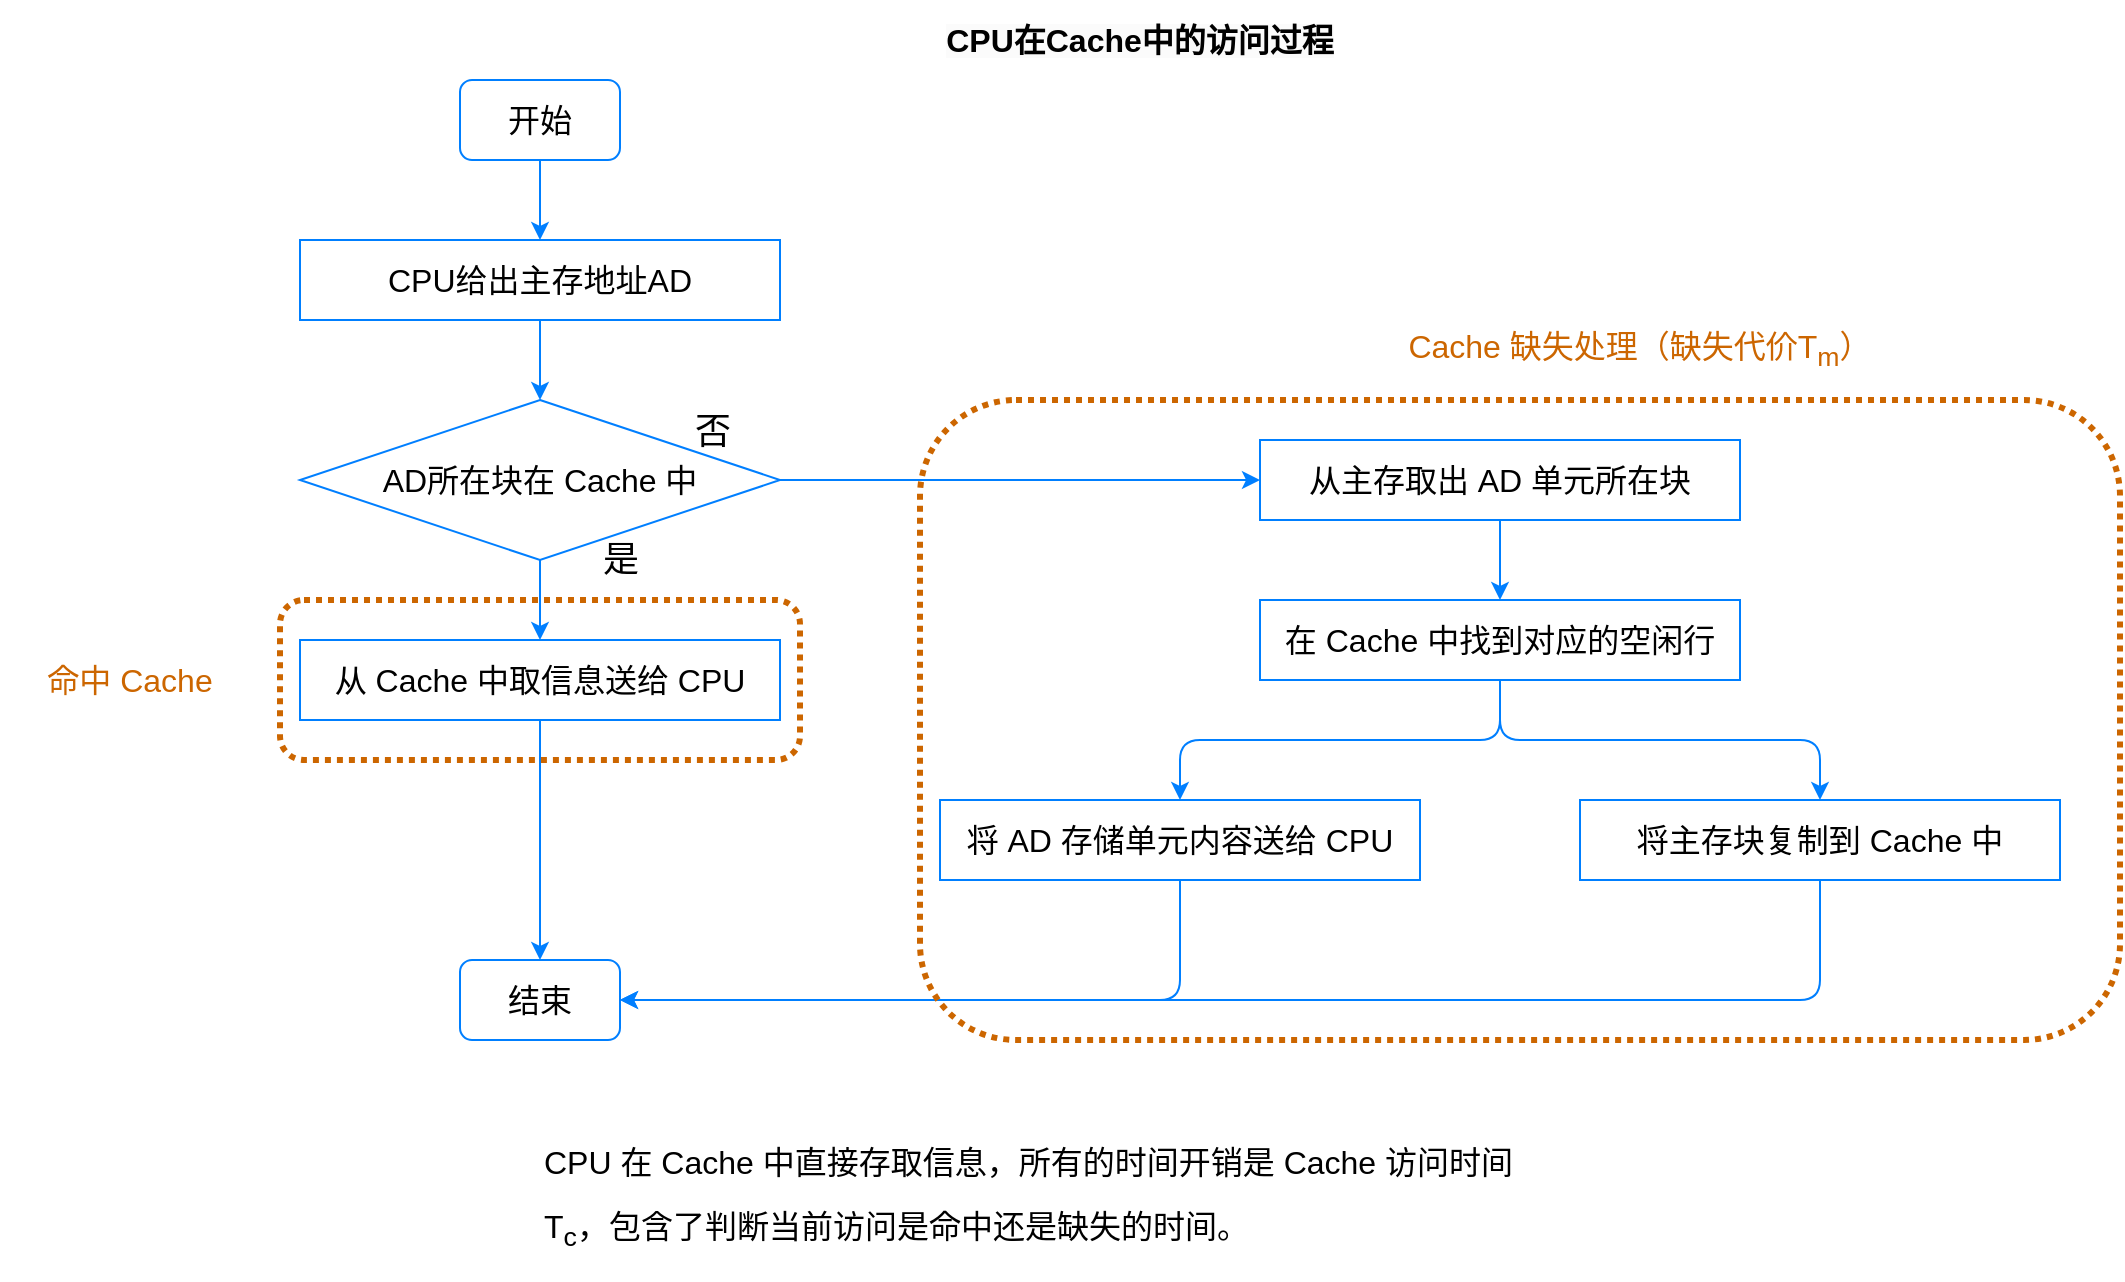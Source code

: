 <mxfile>
    <diagram id="t1nOtfUGTPPxAUJrnOpC" name="Page-1">
        <mxGraphModel dx="985" dy="647" grid="1" gridSize="10" guides="1" tooltips="1" connect="1" arrows="1" fold="1" page="1" pageScale="1" pageWidth="1200" pageHeight="1920" math="0" shadow="0">
            <root>
                <mxCell id="0"/>
                <mxCell id="1" parent="0"/>
                <mxCell id="6" style="edgeStyle=none;html=1;exitX=0.5;exitY=1;exitDx=0;exitDy=0;entryX=0.5;entryY=0;entryDx=0;entryDy=0;strokeColor=#007FFF;" edge="1" parent="1" source="2" target="5">
                    <mxGeometry relative="1" as="geometry"/>
                </mxCell>
                <mxCell id="2" value="&lt;font style=&quot;font-size: 16px;&quot;&gt;开始&lt;/font&gt;" style="rounded=1;whiteSpace=wrap;html=1;strokeColor=#007FFF;" vertex="1" parent="1">
                    <mxGeometry x="520" y="240" width="80" height="40" as="geometry"/>
                </mxCell>
                <mxCell id="4" value="&lt;span style=&quot;color: rgb(0, 0, 0); font-family: Helvetica; font-style: normal; font-variant-ligatures: normal; font-variant-caps: normal; letter-spacing: normal; orphans: 2; text-align: left; text-indent: 0px; text-transform: none; widows: 2; word-spacing: 0px; -webkit-text-stroke-width: 0px; white-space: normal; background-color: rgb(251, 251, 251); text-decoration-thickness: initial; text-decoration-style: initial; text-decoration-color: initial; float: none; display: inline !important;&quot;&gt;&lt;b&gt;CPU在Cache中的访问过程&lt;/b&gt;&lt;/span&gt;" style="text;html=1;align=center;verticalAlign=middle;whiteSpace=wrap;rounded=0;fontSize=16;" vertex="1" parent="1">
                    <mxGeometry x="690" y="200" width="340" height="40" as="geometry"/>
                </mxCell>
                <mxCell id="11" style="edgeStyle=none;html=1;exitX=0.5;exitY=1;exitDx=0;exitDy=0;entryX=0.5;entryY=0;entryDx=0;entryDy=0;strokeColor=#007FFF;" edge="1" parent="1" source="5" target="7">
                    <mxGeometry relative="1" as="geometry"/>
                </mxCell>
                <mxCell id="5" value="&lt;font style=&quot;font-size: 16px;&quot;&gt;CPU给出主存地址AD&lt;/font&gt;" style="rounded=0;whiteSpace=wrap;html=1;strokeColor=#007FFF;" vertex="1" parent="1">
                    <mxGeometry x="440" y="320" width="240" height="40" as="geometry"/>
                </mxCell>
                <mxCell id="12" style="edgeStyle=none;html=1;exitX=0.5;exitY=1;exitDx=0;exitDy=0;entryX=0.5;entryY=0;entryDx=0;entryDy=0;strokeColor=#007FFF;" edge="1" parent="1" source="7" target="8">
                    <mxGeometry relative="1" as="geometry"/>
                </mxCell>
                <mxCell id="17" style="edgeStyle=none;html=1;exitX=1;exitY=0.5;exitDx=0;exitDy=0;entryX=0;entryY=0.5;entryDx=0;entryDy=0;strokeColor=#007FFF;" edge="1" parent="1" source="7" target="16">
                    <mxGeometry relative="1" as="geometry"/>
                </mxCell>
                <mxCell id="7" value="&lt;font style=&quot;font-size: 16px;&quot;&gt;AD所在块在 Cache 中&lt;/font&gt;" style="rhombus;whiteSpace=wrap;html=1;strokeColor=#007FFF;" vertex="1" parent="1">
                    <mxGeometry x="440" y="400" width="240" height="80" as="geometry"/>
                </mxCell>
                <mxCell id="13" style="edgeStyle=none;html=1;exitX=0.5;exitY=1;exitDx=0;exitDy=0;entryX=0.5;entryY=0;entryDx=0;entryDy=0;strokeColor=#007FFF;" edge="1" parent="1" source="8" target="9">
                    <mxGeometry relative="1" as="geometry"/>
                </mxCell>
                <mxCell id="8" value="&lt;font style=&quot;font-size: 16px;&quot;&gt;从 Cache 中取信息送给 CPU&lt;/font&gt;" style="rounded=0;whiteSpace=wrap;html=1;strokeColor=#007FFF;" vertex="1" parent="1">
                    <mxGeometry x="440" y="520" width="240" height="40" as="geometry"/>
                </mxCell>
                <mxCell id="9" value="&lt;span style=&quot;font-size: 16px;&quot;&gt;结束&lt;/span&gt;" style="rounded=1;whiteSpace=wrap;html=1;strokeColor=#007FFF;" vertex="1" parent="1">
                    <mxGeometry x="520" y="680" width="80" height="40" as="geometry"/>
                </mxCell>
                <mxCell id="14" value="&lt;font style=&quot;font-size: 18px;&quot;&gt;是&lt;/font&gt;" style="text;html=1;align=center;verticalAlign=middle;resizable=0;points=[];autosize=1;strokeColor=none;fillColor=none;" vertex="1" parent="1">
                    <mxGeometry x="580" y="460" width="40" height="40" as="geometry"/>
                </mxCell>
                <mxCell id="15" value="&lt;font style=&quot;font-size: 18px;&quot;&gt;否&lt;/font&gt;" style="text;html=1;align=center;verticalAlign=middle;resizable=0;points=[];autosize=1;strokeColor=none;fillColor=none;" vertex="1" parent="1">
                    <mxGeometry x="626" y="396" width="40" height="40" as="geometry"/>
                </mxCell>
                <mxCell id="19" style="edgeStyle=none;html=1;exitX=0.5;exitY=1;exitDx=0;exitDy=0;entryX=0.5;entryY=0;entryDx=0;entryDy=0;strokeColor=#007FFF;" edge="1" parent="1" source="16" target="18">
                    <mxGeometry relative="1" as="geometry"/>
                </mxCell>
                <mxCell id="16" value="&lt;font style=&quot;font-size: 16px; color: rgb(0, 0, 0);&quot;&gt;从主存取出 AD 单元所在块&lt;/font&gt;" style="rounded=0;whiteSpace=wrap;html=1;strokeColor=#007FFF;" vertex="1" parent="1">
                    <mxGeometry x="920" y="420" width="240" height="40" as="geometry"/>
                </mxCell>
                <mxCell id="22" style="edgeStyle=orthogonalEdgeStyle;html=1;exitX=0.5;exitY=1;exitDx=0;exitDy=0;entryX=0.5;entryY=0;entryDx=0;entryDy=0;strokeColor=#007FFF;" edge="1" parent="1" source="18" target="20">
                    <mxGeometry relative="1" as="geometry"/>
                </mxCell>
                <mxCell id="23" style="edgeStyle=orthogonalEdgeStyle;html=1;exitX=0.5;exitY=1;exitDx=0;exitDy=0;entryX=0.5;entryY=0;entryDx=0;entryDy=0;strokeColor=#007FFF;" edge="1" parent="1" source="18" target="21">
                    <mxGeometry relative="1" as="geometry"/>
                </mxCell>
                <mxCell id="18" value="&lt;font style=&quot;font-size: 16px; color: rgb(0, 0, 0);&quot;&gt;在 Cache 中找到对应的空闲行&lt;/font&gt;" style="rounded=0;whiteSpace=wrap;html=1;strokeColor=#007FFF;" vertex="1" parent="1">
                    <mxGeometry x="920" y="500" width="240" height="40" as="geometry"/>
                </mxCell>
                <mxCell id="25" style="edgeStyle=orthogonalEdgeStyle;html=1;exitX=0.5;exitY=1;exitDx=0;exitDy=0;strokeColor=#007FFF;" edge="1" parent="1" source="20">
                    <mxGeometry relative="1" as="geometry">
                        <mxPoint x="600" y="700" as="targetPoint"/>
                        <Array as="points">
                            <mxPoint x="880" y="700"/>
                        </Array>
                    </mxGeometry>
                </mxCell>
                <mxCell id="20" value="&lt;font style=&quot;font-size: 16px; color: rgb(0, 0, 0);&quot;&gt;将 AD 存储单元内容送给 CPU&lt;/font&gt;" style="rounded=0;whiteSpace=wrap;html=1;strokeColor=#007FFF;" vertex="1" parent="1">
                    <mxGeometry x="760" y="600" width="240" height="40" as="geometry"/>
                </mxCell>
                <mxCell id="24" style="edgeStyle=orthogonalEdgeStyle;html=1;exitX=0.5;exitY=1;exitDx=0;exitDy=0;entryX=1;entryY=0.5;entryDx=0;entryDy=0;strokeColor=#007FFF;" edge="1" parent="1" source="21" target="9">
                    <mxGeometry relative="1" as="geometry"/>
                </mxCell>
                <mxCell id="21" value="&lt;span style=&quot;font-size: 16px;&quot;&gt;&lt;font style=&quot;color: rgb(0, 0, 0);&quot;&gt;将主存块复制到 Cache 中&lt;/font&gt;&lt;/span&gt;" style="rounded=0;whiteSpace=wrap;html=1;strokeColor=#007FFF;" vertex="1" parent="1">
                    <mxGeometry x="1080" y="600" width="240" height="40" as="geometry"/>
                </mxCell>
                <mxCell id="26" value="" style="rounded=1;whiteSpace=wrap;html=1;fillColor=none;dashed=1;dashPattern=1 1;strokeWidth=3;strokeColor=#CC6600;" vertex="1" parent="1">
                    <mxGeometry x="430" y="500" width="260" height="80" as="geometry"/>
                </mxCell>
                <mxCell id="27" value="&lt;font style=&quot;font-size: 16px; color: rgb(204, 102, 0);&quot;&gt;Cache 缺失处理（缺失代价T&lt;sub style=&quot;&quot;&gt;m&lt;/sub&gt;）&lt;/font&gt;" style="text;html=1;align=center;verticalAlign=middle;whiteSpace=wrap;rounded=0;" vertex="1" parent="1">
                    <mxGeometry x="970" y="360" width="280" height="30" as="geometry"/>
                </mxCell>
                <mxCell id="28" value="&lt;font style=&quot;font-size: 16px; color: rgb(204, 102, 0);&quot;&gt;命中 Cache&lt;/font&gt;" style="text;html=1;align=center;verticalAlign=middle;whiteSpace=wrap;rounded=0;" vertex="1" parent="1">
                    <mxGeometry x="290" y="525" width="130" height="30" as="geometry"/>
                </mxCell>
                <mxCell id="29" value="" style="rounded=1;whiteSpace=wrap;html=1;fillColor=none;dashed=1;dashPattern=1 1;strokeWidth=3;strokeColor=#CC6600;" vertex="1" parent="1">
                    <mxGeometry x="750" y="400" width="600" height="320" as="geometry"/>
                </mxCell>
                <mxCell id="30" value="&lt;font style=&quot;font-size: 16px; line-height: 200%; color: rgb(0, 0, 0);&quot;&gt;CPU 在 Cache 中直接存取信息，所有的时间开销是 Cache 访问时间 T&lt;sub&gt;c&lt;/sub&gt;，包含了判断当前访问是命中还是缺失的时间。&lt;/font&gt;" style="text;html=1;align=left;verticalAlign=middle;whiteSpace=wrap;rounded=0;" vertex="1" parent="1">
                    <mxGeometry x="560" y="760" width="510" height="80" as="geometry"/>
                </mxCell>
            </root>
        </mxGraphModel>
    </diagram>
</mxfile>